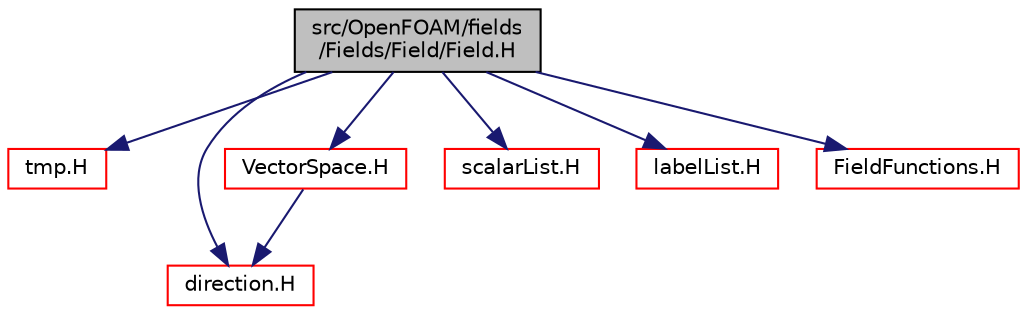 digraph "src/OpenFOAM/fields/Fields/Field/Field.H"
{
  bgcolor="transparent";
  edge [fontname="Helvetica",fontsize="10",labelfontname="Helvetica",labelfontsize="10"];
  node [fontname="Helvetica",fontsize="10",shape=record];
  Node1 [label="src/OpenFOAM/fields\l/Fields/Field/Field.H",height=0.2,width=0.4,color="black", fillcolor="grey75", style="filled", fontcolor="black"];
  Node1 -> Node2 [color="midnightblue",fontsize="10",style="solid",fontname="Helvetica"];
  Node2 [label="tmp.H",height=0.2,width=0.4,color="red",URL="$a08787.html"];
  Node1 -> Node3 [color="midnightblue",fontsize="10",style="solid",fontname="Helvetica"];
  Node3 [label="direction.H",height=0.2,width=0.4,color="red",URL="$a09167.html",tooltip="Direction is an 8-bit unsigned integer type used to represent the Cartesian directions etc..."];
  Node1 -> Node4 [color="midnightblue",fontsize="10",style="solid",fontname="Helvetica"];
  Node4 [label="VectorSpace.H",height=0.2,width=0.4,color="red",URL="$a09417.html"];
  Node4 -> Node3 [color="midnightblue",fontsize="10",style="solid",fontname="Helvetica"];
  Node1 -> Node5 [color="midnightblue",fontsize="10",style="solid",fontname="Helvetica"];
  Node5 [label="scalarList.H",height=0.2,width=0.4,color="red",URL="$a09283.html"];
  Node1 -> Node6 [color="midnightblue",fontsize="10",style="solid",fontname="Helvetica"];
  Node6 [label="labelList.H",height=0.2,width=0.4,color="red",URL="$a09226.html"];
  Node1 -> Node7 [color="midnightblue",fontsize="10",style="solid",fontname="Helvetica"];
  Node7 [label="FieldFunctions.H",height=0.2,width=0.4,color="red",URL="$a08271.html"];
}
